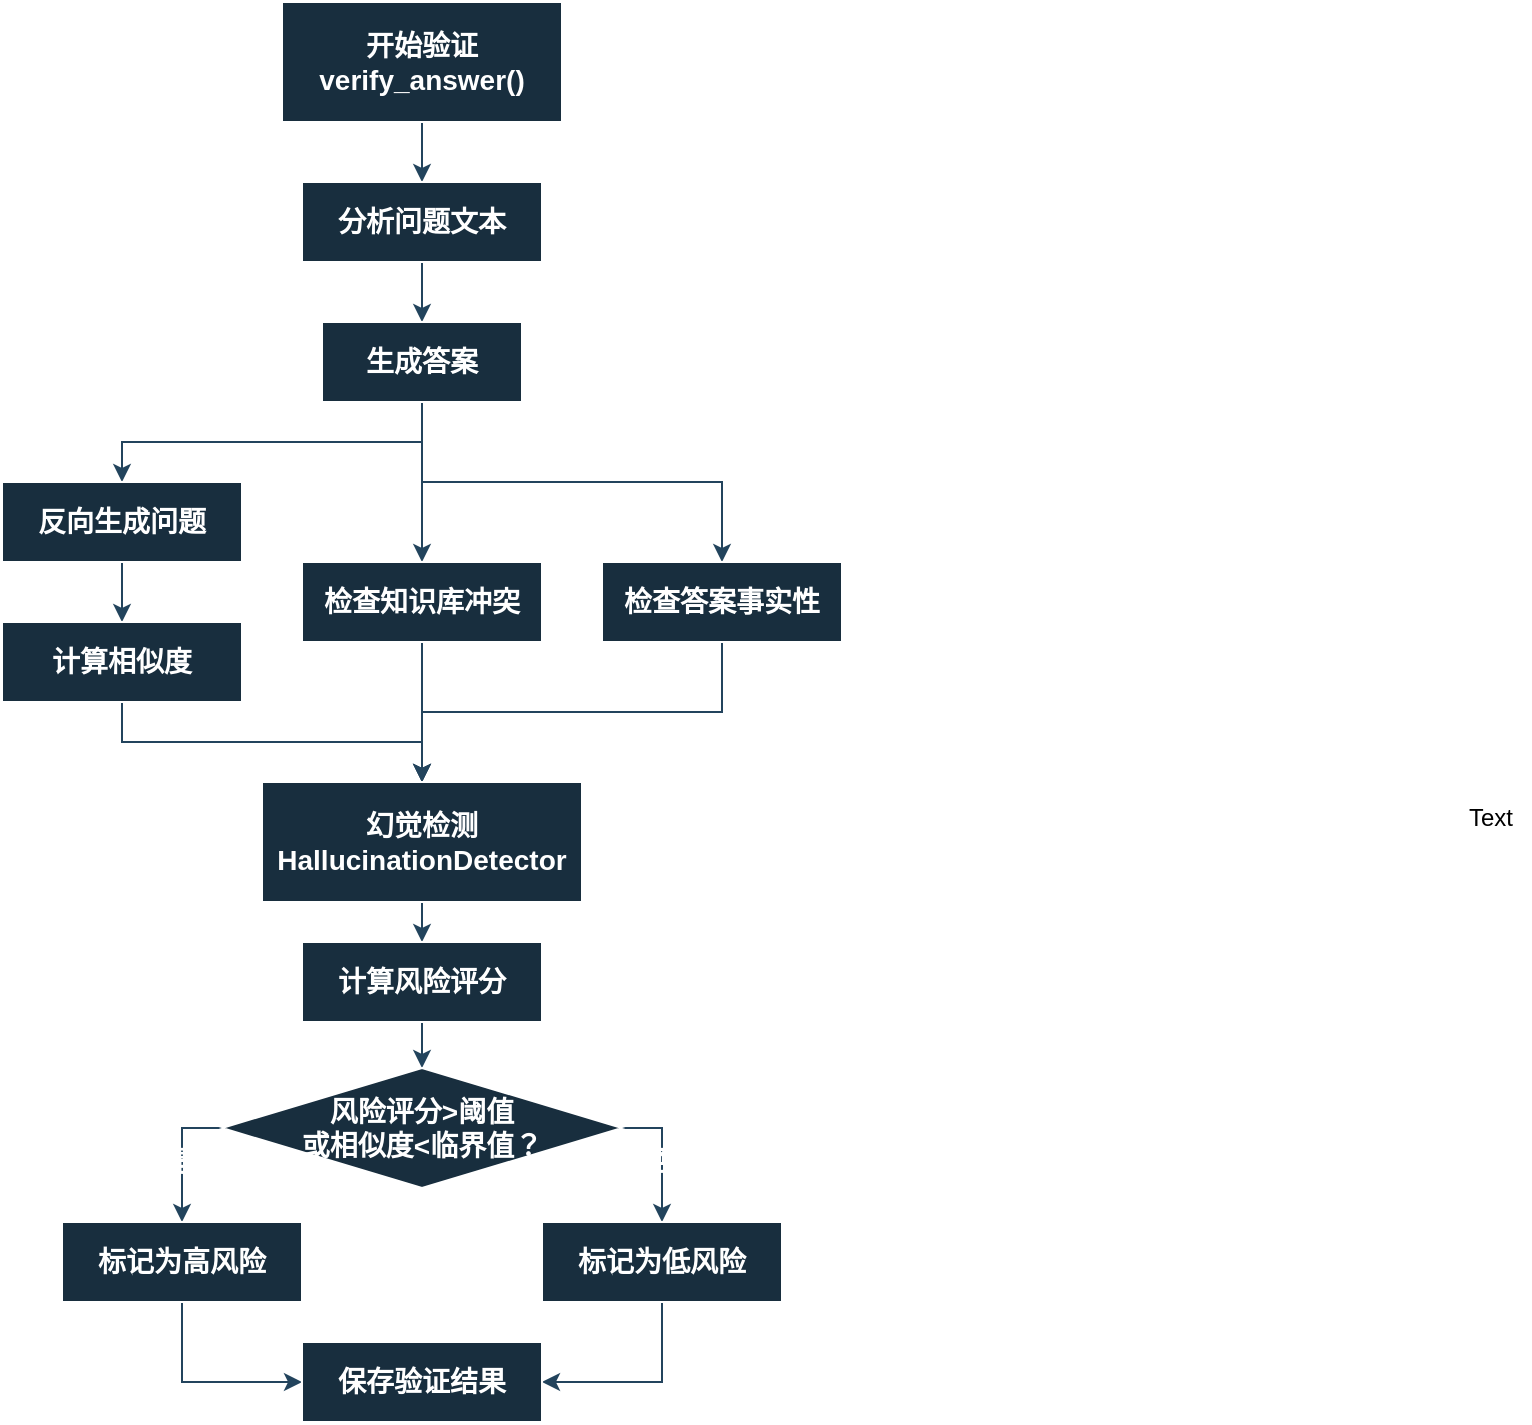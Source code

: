<mxfile version="27.0.2">
  <diagram name="第 1 页" id="nUI3xTx-FmzWRsHUsV3Z">
    <mxGraphModel dx="1205" dy="773" grid="0" gridSize="10" guides="1" tooltips="1" connect="1" arrows="1" fold="1" page="1" pageScale="1" pageWidth="1390" pageHeight="980" background="light-dark(#FFFFFF,#FFFFFF)" math="0" shadow="0">
      <root>
        <mxCell id="0" />
        <mxCell id="1" parent="0" />
        <mxCell id="7h1PMOQPWC_LRyOeSCcQ-12" style="edgeStyle=orthogonalEdgeStyle;rounded=0;orthogonalLoop=1;jettySize=auto;html=1;exitX=0.5;exitY=1;exitDx=0;exitDy=0;entryX=0.5;entryY=0;entryDx=0;entryDy=0;labelBackgroundColor=none;strokeColor=#23445D;fontColor=default;fontStyle=1;fontSize=14;" parent="1" source="7h1PMOQPWC_LRyOeSCcQ-1" target="7h1PMOQPWC_LRyOeSCcQ-4" edge="1">
          <mxGeometry relative="1" as="geometry" />
        </mxCell>
        <mxCell id="7h1PMOQPWC_LRyOeSCcQ-1" value="开始验证&lt;div&gt;verify_answer()&lt;/div&gt;" style="rounded=0;whiteSpace=wrap;html=1;labelBackgroundColor=none;fillColor=#182E3E;strokeColor=#FFFFFF;fontColor=#FFFFFF;fontStyle=1;fontSize=14;" parent="1" vertex="1">
          <mxGeometry x="480" y="30" width="140" height="60" as="geometry" />
        </mxCell>
        <mxCell id="7h1PMOQPWC_LRyOeSCcQ-13" style="edgeStyle=orthogonalEdgeStyle;rounded=0;orthogonalLoop=1;jettySize=auto;html=1;exitX=0.5;exitY=1;exitDx=0;exitDy=0;entryX=0.5;entryY=0;entryDx=0;entryDy=0;labelBackgroundColor=none;strokeColor=#23445D;fontColor=default;fontStyle=1;fontSize=14;" parent="1" source="7h1PMOQPWC_LRyOeSCcQ-4" target="7h1PMOQPWC_LRyOeSCcQ-5" edge="1">
          <mxGeometry relative="1" as="geometry" />
        </mxCell>
        <mxCell id="7h1PMOQPWC_LRyOeSCcQ-4" value="分析问题文本" style="rounded=0;whiteSpace=wrap;html=1;labelBackgroundColor=none;fillColor=#182E3E;strokeColor=#FFFFFF;fontColor=#FFFFFF;fontStyle=1;fontSize=14;" parent="1" vertex="1">
          <mxGeometry x="490" y="120" width="120" height="40" as="geometry" />
        </mxCell>
        <mxCell id="7h1PMOQPWC_LRyOeSCcQ-14" style="edgeStyle=orthogonalEdgeStyle;rounded=0;orthogonalLoop=1;jettySize=auto;html=1;exitX=0.5;exitY=1;exitDx=0;exitDy=0;entryX=0.5;entryY=0;entryDx=0;entryDy=0;labelBackgroundColor=none;strokeColor=#23445D;fontColor=default;fontStyle=1;fontSize=14;" parent="1" source="7h1PMOQPWC_LRyOeSCcQ-5" target="7h1PMOQPWC_LRyOeSCcQ-6" edge="1">
          <mxGeometry relative="1" as="geometry" />
        </mxCell>
        <mxCell id="7h1PMOQPWC_LRyOeSCcQ-16" style="edgeStyle=orthogonalEdgeStyle;rounded=0;orthogonalLoop=1;jettySize=auto;html=1;exitX=0.5;exitY=1;exitDx=0;exitDy=0;entryX=0.5;entryY=0;entryDx=0;entryDy=0;labelBackgroundColor=none;strokeColor=#23445D;fontColor=default;fontStyle=1;fontSize=14;" parent="1" source="7h1PMOQPWC_LRyOeSCcQ-5" target="7h1PMOQPWC_LRyOeSCcQ-8" edge="1">
          <mxGeometry relative="1" as="geometry" />
        </mxCell>
        <mxCell id="7h1PMOQPWC_LRyOeSCcQ-17" style="edgeStyle=orthogonalEdgeStyle;rounded=0;orthogonalLoop=1;jettySize=auto;html=1;exitX=0.5;exitY=1;exitDx=0;exitDy=0;labelBackgroundColor=none;strokeColor=#23445D;fontColor=default;fontStyle=1;fontSize=14;" parent="1" source="7h1PMOQPWC_LRyOeSCcQ-5" target="7h1PMOQPWC_LRyOeSCcQ-10" edge="1">
          <mxGeometry relative="1" as="geometry" />
        </mxCell>
        <mxCell id="7h1PMOQPWC_LRyOeSCcQ-5" value="生成答案" style="rounded=0;whiteSpace=wrap;html=1;labelBackgroundColor=none;fillColor=#182E3E;strokeColor=#FFFFFF;fontColor=#FFFFFF;fontStyle=1;fontSize=14;" parent="1" vertex="1">
          <mxGeometry x="500" y="190" width="100" height="40" as="geometry" />
        </mxCell>
        <mxCell id="7h1PMOQPWC_LRyOeSCcQ-15" style="edgeStyle=orthogonalEdgeStyle;rounded=0;orthogonalLoop=1;jettySize=auto;html=1;exitX=0.5;exitY=1;exitDx=0;exitDy=0;entryX=0.5;entryY=0;entryDx=0;entryDy=0;labelBackgroundColor=none;strokeColor=#23445D;fontColor=default;fontStyle=1;fontSize=14;" parent="1" source="7h1PMOQPWC_LRyOeSCcQ-6" target="7h1PMOQPWC_LRyOeSCcQ-7" edge="1">
          <mxGeometry relative="1" as="geometry" />
        </mxCell>
        <mxCell id="7h1PMOQPWC_LRyOeSCcQ-6" value="反向生成问题" style="rounded=0;whiteSpace=wrap;html=1;labelBackgroundColor=none;fillColor=#182E3E;strokeColor=#FFFFFF;fontColor=#FFFFFF;fontStyle=1;fontSize=14;" parent="1" vertex="1">
          <mxGeometry x="340" y="270" width="120" height="40" as="geometry" />
        </mxCell>
        <mxCell id="7h1PMOQPWC_LRyOeSCcQ-20" style="edgeStyle=orthogonalEdgeStyle;rounded=0;orthogonalLoop=1;jettySize=auto;html=1;exitX=0.5;exitY=1;exitDx=0;exitDy=0;entryX=0.5;entryY=0;entryDx=0;entryDy=0;labelBackgroundColor=none;strokeColor=#23445D;fontColor=default;fontStyle=1;fontSize=14;" parent="1" source="7h1PMOQPWC_LRyOeSCcQ-7" target="7h1PMOQPWC_LRyOeSCcQ-11" edge="1">
          <mxGeometry relative="1" as="geometry" />
        </mxCell>
        <mxCell id="7h1PMOQPWC_LRyOeSCcQ-7" value="计算相似度" style="rounded=0;whiteSpace=wrap;html=1;labelBackgroundColor=none;fillColor=#182E3E;strokeColor=#FFFFFF;fontColor=#FFFFFF;fontStyle=1;fontSize=14;" parent="1" vertex="1">
          <mxGeometry x="340" y="340" width="120" height="40" as="geometry" />
        </mxCell>
        <mxCell id="7h1PMOQPWC_LRyOeSCcQ-19" style="edgeStyle=orthogonalEdgeStyle;rounded=0;orthogonalLoop=1;jettySize=auto;html=1;exitX=0.5;exitY=1;exitDx=0;exitDy=0;labelBackgroundColor=none;strokeColor=#23445D;fontColor=default;fontStyle=1;fontSize=14;" parent="1" source="7h1PMOQPWC_LRyOeSCcQ-8" edge="1">
          <mxGeometry relative="1" as="geometry">
            <mxPoint x="550" y="420" as="targetPoint" />
          </mxGeometry>
        </mxCell>
        <mxCell id="7h1PMOQPWC_LRyOeSCcQ-8" value="检查知识库冲突" style="rounded=0;whiteSpace=wrap;html=1;labelBackgroundColor=none;fillColor=#182E3E;strokeColor=#FFFFFF;fontColor=#FFFFFF;fontStyle=1;fontSize=14;" parent="1" vertex="1">
          <mxGeometry x="490" y="310" width="120" height="40" as="geometry" />
        </mxCell>
        <mxCell id="7h1PMOQPWC_LRyOeSCcQ-21" style="edgeStyle=orthogonalEdgeStyle;rounded=0;orthogonalLoop=1;jettySize=auto;html=1;exitX=0.5;exitY=1;exitDx=0;exitDy=0;labelBackgroundColor=none;strokeColor=#23445D;fontColor=default;fontStyle=1;fontSize=14;" parent="1" source="7h1PMOQPWC_LRyOeSCcQ-10" target="7h1PMOQPWC_LRyOeSCcQ-11" edge="1">
          <mxGeometry relative="1" as="geometry" />
        </mxCell>
        <mxCell id="7h1PMOQPWC_LRyOeSCcQ-10" value="检查答案事实性" style="rounded=0;whiteSpace=wrap;html=1;labelBackgroundColor=none;fillColor=#182E3E;strokeColor=#FFFFFF;fontColor=#FFFFFF;fontStyle=1;fontSize=14;" parent="1" vertex="1">
          <mxGeometry x="640" y="310" width="120" height="40" as="geometry" />
        </mxCell>
        <mxCell id="7h1PMOQPWC_LRyOeSCcQ-28" style="edgeStyle=orthogonalEdgeStyle;rounded=0;orthogonalLoop=1;jettySize=auto;html=1;exitX=0.5;exitY=1;exitDx=0;exitDy=0;entryX=0.5;entryY=0;entryDx=0;entryDy=0;labelBackgroundColor=none;strokeColor=#23445D;fontColor=default;fontStyle=1;fontSize=14;" parent="1" source="7h1PMOQPWC_LRyOeSCcQ-11" edge="1">
          <mxGeometry relative="1" as="geometry">
            <mxPoint x="550" y="500" as="targetPoint" />
          </mxGeometry>
        </mxCell>
        <mxCell id="7h1PMOQPWC_LRyOeSCcQ-11" value="幻觉检测&lt;div&gt;HallucinationDetector&lt;/div&gt;" style="rounded=0;whiteSpace=wrap;html=1;labelBackgroundColor=none;fillColor=#182E3E;strokeColor=#FFFFFF;fontColor=#FFFFFF;fontStyle=1;fontSize=14;" parent="1" vertex="1">
          <mxGeometry x="470" y="420" width="160" height="60" as="geometry" />
        </mxCell>
        <mxCell id="7h1PMOQPWC_LRyOeSCcQ-29" style="edgeStyle=orthogonalEdgeStyle;rounded=0;orthogonalLoop=1;jettySize=auto;html=1;exitX=0.5;exitY=1;exitDx=0;exitDy=0;entryX=0.5;entryY=0;entryDx=0;entryDy=0;labelBackgroundColor=none;strokeColor=#23445D;fontColor=default;fontStyle=1;fontSize=14;" parent="1" target="7h1PMOQPWC_LRyOeSCcQ-23" edge="1">
          <mxGeometry relative="1" as="geometry">
            <mxPoint x="550" y="540" as="sourcePoint" />
          </mxGeometry>
        </mxCell>
        <mxCell id="7h1PMOQPWC_LRyOeSCcQ-32" style="edgeStyle=orthogonalEdgeStyle;rounded=0;orthogonalLoop=1;jettySize=auto;html=1;exitX=0;exitY=0.5;exitDx=0;exitDy=0;labelBackgroundColor=none;strokeColor=#23445D;fontColor=default;fontStyle=1;fontSize=14;" parent="1" source="7h1PMOQPWC_LRyOeSCcQ-23" target="7h1PMOQPWC_LRyOeSCcQ-25" edge="1">
          <mxGeometry relative="1" as="geometry" />
        </mxCell>
        <mxCell id="7h1PMOQPWC_LRyOeSCcQ-33" value="是" style="edgeLabel;html=1;align=center;verticalAlign=middle;resizable=0;points=[];labelBackgroundColor=none;fontColor=#FFFFFF;fontStyle=1;fontSize=14;" parent="7h1PMOQPWC_LRyOeSCcQ-32" vertex="1" connectable="0">
          <mxGeometry x="0.108" y="-2" relative="1" as="geometry">
            <mxPoint as="offset" />
          </mxGeometry>
        </mxCell>
        <mxCell id="7h1PMOQPWC_LRyOeSCcQ-35" style="edgeStyle=orthogonalEdgeStyle;rounded=0;orthogonalLoop=1;jettySize=auto;html=1;exitX=1;exitY=0.5;exitDx=0;exitDy=0;labelBackgroundColor=none;strokeColor=#23445D;fontColor=default;fontStyle=1;fontSize=14;" parent="1" source="7h1PMOQPWC_LRyOeSCcQ-23" target="7h1PMOQPWC_LRyOeSCcQ-26" edge="1">
          <mxGeometry relative="1" as="geometry" />
        </mxCell>
        <mxCell id="7h1PMOQPWC_LRyOeSCcQ-36" value="否" style="edgeLabel;html=1;align=center;verticalAlign=middle;resizable=0;points=[];labelBackgroundColor=none;fontColor=#FFFFFF;fontStyle=1;fontSize=14;" parent="7h1PMOQPWC_LRyOeSCcQ-35" vertex="1" connectable="0">
          <mxGeometry x="0.108" relative="1" as="geometry">
            <mxPoint as="offset" />
          </mxGeometry>
        </mxCell>
        <mxCell id="7h1PMOQPWC_LRyOeSCcQ-23" value="风险评分&amp;gt;阈值&lt;div&gt;或相似度&amp;lt;临界值？&lt;/div&gt;" style="rhombus;whiteSpace=wrap;html=1;labelBackgroundColor=none;fillColor=#182E3E;strokeColor=#FFFFFF;fontColor=#FFFFFF;fontStyle=1;fontSize=14;" parent="1" vertex="1">
          <mxGeometry x="450" y="563" width="200" height="60" as="geometry" />
        </mxCell>
        <mxCell id="7h1PMOQPWC_LRyOeSCcQ-37" style="edgeStyle=orthogonalEdgeStyle;rounded=0;orthogonalLoop=1;jettySize=auto;html=1;exitX=0.5;exitY=1;exitDx=0;exitDy=0;entryX=0;entryY=0.5;entryDx=0;entryDy=0;labelBackgroundColor=none;strokeColor=#23445D;fontColor=default;fontStyle=1;fontSize=14;" parent="1" source="7h1PMOQPWC_LRyOeSCcQ-25" target="7h1PMOQPWC_LRyOeSCcQ-27" edge="1">
          <mxGeometry relative="1" as="geometry" />
        </mxCell>
        <mxCell id="7h1PMOQPWC_LRyOeSCcQ-25" value="标记为高风险" style="rounded=0;whiteSpace=wrap;html=1;labelBackgroundColor=none;fillColor=#182E3E;strokeColor=#FFFFFF;fontColor=#FFFFFF;fontStyle=1;fontSize=14;" parent="1" vertex="1">
          <mxGeometry x="370" y="640" width="120" height="40" as="geometry" />
        </mxCell>
        <mxCell id="7h1PMOQPWC_LRyOeSCcQ-38" style="edgeStyle=orthogonalEdgeStyle;rounded=0;orthogonalLoop=1;jettySize=auto;html=1;exitX=0.5;exitY=1;exitDx=0;exitDy=0;entryX=1;entryY=0.5;entryDx=0;entryDy=0;labelBackgroundColor=none;strokeColor=#23445D;fontColor=default;fontStyle=1;fontSize=14;" parent="1" source="7h1PMOQPWC_LRyOeSCcQ-26" target="7h1PMOQPWC_LRyOeSCcQ-27" edge="1">
          <mxGeometry relative="1" as="geometry" />
        </mxCell>
        <mxCell id="7h1PMOQPWC_LRyOeSCcQ-26" value="标记为低风险" style="rounded=0;whiteSpace=wrap;html=1;labelBackgroundColor=none;fillColor=#182E3E;strokeColor=#FFFFFF;fontColor=#FFFFFF;fontStyle=1;fontSize=14;" parent="1" vertex="1">
          <mxGeometry x="610" y="640" width="120" height="40" as="geometry" />
        </mxCell>
        <mxCell id="7h1PMOQPWC_LRyOeSCcQ-27" value="保存验证结果" style="rounded=0;whiteSpace=wrap;html=1;labelBackgroundColor=none;fillColor=#182E3E;strokeColor=#FFFFFF;fontColor=#FFFFFF;fontStyle=1;fontSize=14;" parent="1" vertex="1">
          <mxGeometry x="490" y="700" width="120" height="40" as="geometry" />
        </mxCell>
        <mxCell id="MjOvb6ZflcGw0xB8id-K-2" value="计算风险评分" style="rounded=0;whiteSpace=wrap;html=1;labelBackgroundColor=none;fillColor=#182E3E;strokeColor=#FFFFFF;fontColor=#FFFFFF;fontStyle=1;fontSize=14;" vertex="1" parent="1">
          <mxGeometry x="490" y="500" width="120" height="40" as="geometry" />
        </mxCell>
        <mxCell id="MjOvb6ZflcGw0xB8id-K-15" value="Text" style="text;html=1;align=center;verticalAlign=middle;resizable=0;points=[];autosize=1;strokeColor=none;fillColor=none;" vertex="1" parent="1">
          <mxGeometry x="1064" y="425" width="40" height="26" as="geometry" />
        </mxCell>
      </root>
    </mxGraphModel>
  </diagram>
</mxfile>
